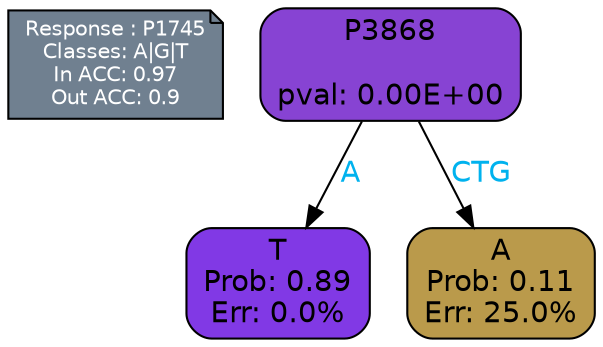 digraph Tree {
node [shape=box, style="filled, rounded", color="black", fontname=helvetica] ;
graph [ranksep=equally, splines=polylines, bgcolor=transparent, dpi=600] ;
edge [fontname=helvetica] ;
LEGEND [label="Response : P1745
Classes: A|G|T
In ACC: 0.97
Out ACC: 0.9
",shape=note,align=left,style=filled,fillcolor="slategray",fontcolor="white",fontsize=10];1 [label="P3868

pval: 0.00E+00", fillcolor="#8743d3"] ;
2 [label="T
Prob: 0.89
Err: 0.0%", fillcolor="#8139e5"] ;
3 [label="A
Prob: 0.11
Err: 25.0%", fillcolor="#ba9a4b"] ;
1 -> 2 [label="A",fontcolor=deepskyblue2] ;
1 -> 3 [label="CTG",fontcolor=deepskyblue2] ;
{rank = same; 2;3;}{rank = same; LEGEND;1;}}